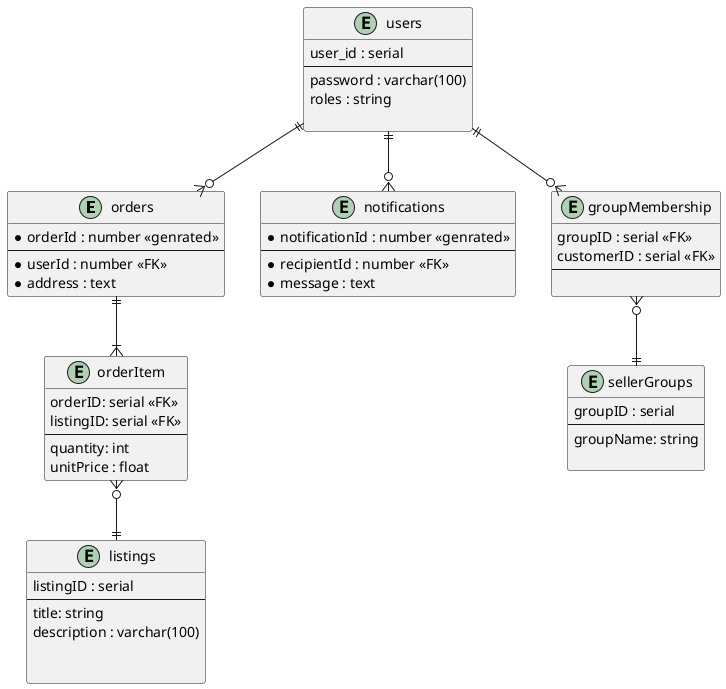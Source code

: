 @startuml
entity orders {
    *orderId : number <<genrated>>
    --
    *userId : number <<FK>>
    *address : text
}

entity orderItem{
    orderID: serial <<FK>>
    listingID: serial <<FK>>
    --
    quantity: int
    unitPrice : float
}

entity notifications {
    *notificationId : number <<genrated>>
    --
    *recipientId : number <<FK>>
    *message : text
}


entity users{
    user_id : serial
    --
    password : varchar(100)
    roles : string

}

entity listings{
    listingID : serial
    --
    title: string 
    description : varchar(100)


}

entity sellerGroups{
    groupID : serial
    --
    groupName: string

}

entity groupMembership{
    groupID : serial <<FK>>
    customerID : serial <<FK>>
    --
    
}
users ||--o{ orders
users ||--o{ groupMembership

orders ||--|{orderItem
orderItem }o--||listings
groupMembership }o--|| sellerGroups
users ||--o{notifications

@enduml 